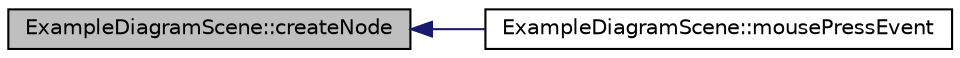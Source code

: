digraph G
{
  edge [fontname="Helvetica",fontsize="10",labelfontname="Helvetica",labelfontsize="10"];
  node [fontname="Helvetica",fontsize="10",shape=record];
  rankdir="LR";
  Node1 [label="ExampleDiagramScene::createNode",height=0.2,width=0.4,color="black", fillcolor="grey75", style="filled" fontcolor="black"];
  Node1 -> Node2 [dir="back",color="midnightblue",fontsize="10",style="solid",fontname="Helvetica"];
  Node2 [label="ExampleDiagramScene::mousePressEvent",height=0.2,width=0.4,color="black", fillcolor="white", style="filled",URL="$class_example_diagram_scene.html#acb461f47403d5bffe2ed65a0e5137fbc",tooltip="[5]"];
}
